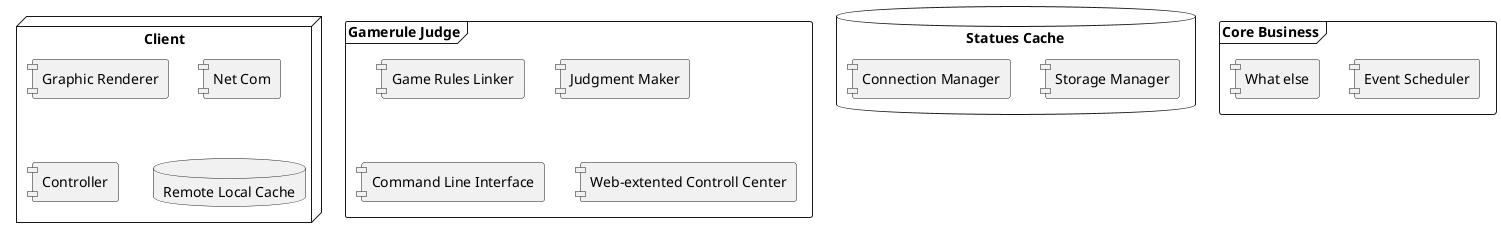 @startuml Engine Server Components Division
skinparam componentStyle uml1

node "Client" {
    [Graphic Renderer]
    [Net Com]
    [Controller]
    database "Remote Local Cache"
}

database "Statues Cache"{
    [Storage Manager]
    [Connection Manager]
}

frame "Gamerule Judge"{
    [Game Rules Linker]
    [Judgment Maker]
    [Command Line Interface]
    [Web-extented Controll Center]
}

frame "Core Business" {
    [Event Scheduler]
    [What else]
}
@enduml
